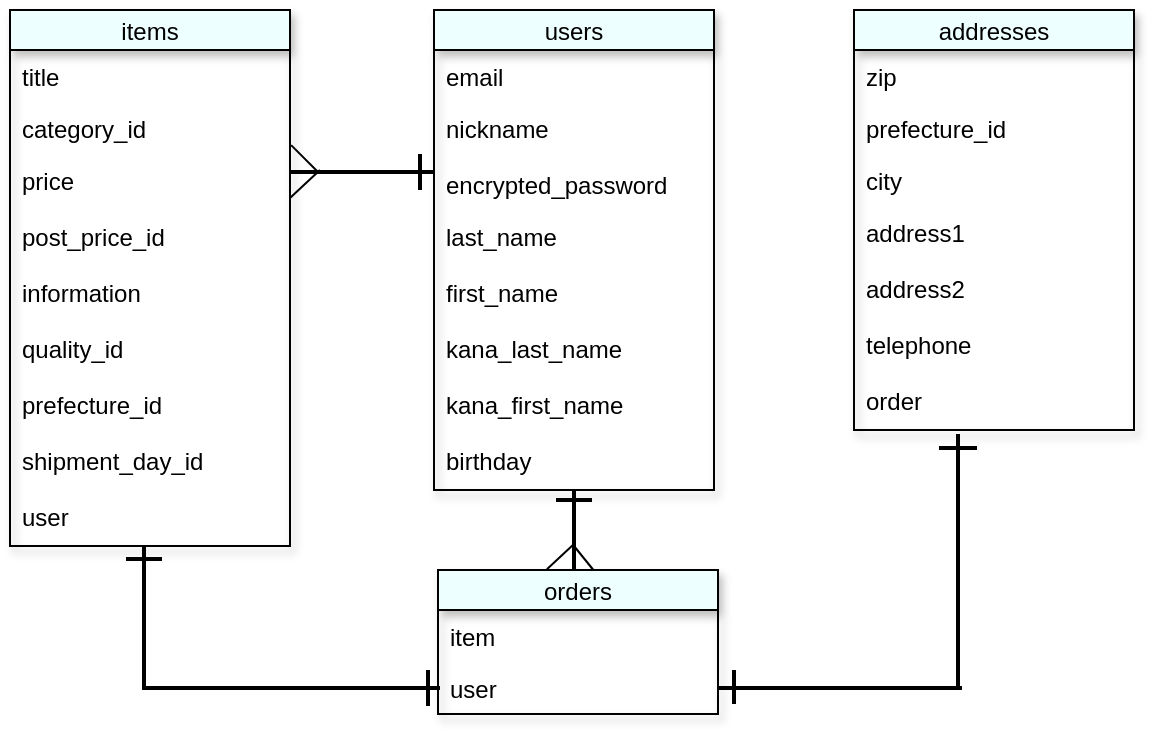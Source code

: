 <mxfile>
    <diagram id="Gp5US3yYtr0SyiLsY0Lr" name="Страница 1">
        <mxGraphModel dx="900" dy="735" grid="0" gridSize="10" guides="1" tooltips="1" connect="1" arrows="1" fold="1" page="0" pageScale="1" pageWidth="827" pageHeight="1169" background="none" math="0" shadow="0">
            <root>
                <mxCell id="0"/>
                <mxCell id="1" parent="0"/>
                <mxCell id="50" value="items" style="swimlane;fontStyle=0;childLayout=stackLayout;horizontal=1;startSize=20;fillColor=#EDFFFE;horizontalStack=0;resizeParent=1;resizeParentMax=0;resizeLast=0;collapsible=1;marginBottom=0;shadow=1;" parent="1" vertex="1">
                    <mxGeometry x="28" y="80" width="140" height="268" as="geometry">
                        <mxRectangle x="70" y="80" width="60" height="26" as="alternateBounds"/>
                    </mxGeometry>
                </mxCell>
                <mxCell id="51" value="title" style="text;strokeColor=none;fillColor=none;align=left;verticalAlign=top;spacingLeft=4;spacingRight=4;overflow=hidden;rotatable=0;points=[[0,0.5],[1,0.5]];portConstraint=eastwest;" parent="50" vertex="1">
                    <mxGeometry y="20" width="140" height="26" as="geometry"/>
                </mxCell>
                <mxCell id="52" value="category_id" style="text;strokeColor=none;fillColor=none;align=left;verticalAlign=top;spacingLeft=4;spacingRight=4;overflow=hidden;rotatable=0;points=[[0,0.5],[1,0.5]];portConstraint=eastwest;" parent="50" vertex="1">
                    <mxGeometry y="46" width="140" height="26" as="geometry"/>
                </mxCell>
                <mxCell id="53" value="price" style="text;strokeColor=none;fillColor=none;align=left;verticalAlign=top;spacingLeft=4;spacingRight=4;overflow=hidden;rotatable=0;points=[[0,0.5],[1,0.5]];portConstraint=eastwest;" parent="50" vertex="1">
                    <mxGeometry y="72" width="140" height="28" as="geometry"/>
                </mxCell>
                <mxCell id="60" value="post_price_id" style="text;strokeColor=none;fillColor=none;align=left;verticalAlign=top;spacingLeft=4;spacingRight=4;overflow=hidden;rotatable=0;points=[[0,0.5],[1,0.5]];portConstraint=eastwest;" parent="50" vertex="1">
                    <mxGeometry y="100" width="140" height="28" as="geometry"/>
                </mxCell>
                <mxCell id="61" value="information" style="text;strokeColor=none;fillColor=none;align=left;verticalAlign=top;spacingLeft=4;spacingRight=4;overflow=hidden;rotatable=0;points=[[0,0.5],[1,0.5]];portConstraint=eastwest;" parent="50" vertex="1">
                    <mxGeometry y="128" width="140" height="28" as="geometry"/>
                </mxCell>
                <mxCell id="62" value="quality_id" style="text;strokeColor=none;fillColor=none;align=left;verticalAlign=top;spacingLeft=4;spacingRight=4;overflow=hidden;rotatable=0;points=[[0,0.5],[1,0.5]];portConstraint=eastwest;" parent="50" vertex="1">
                    <mxGeometry y="156" width="140" height="28" as="geometry"/>
                </mxCell>
                <mxCell id="64" value="prefecture_id" style="text;strokeColor=none;fillColor=none;align=left;verticalAlign=top;spacingLeft=4;spacingRight=4;overflow=hidden;rotatable=0;points=[[0,0.5],[1,0.5]];portConstraint=eastwest;" parent="50" vertex="1">
                    <mxGeometry y="184" width="140" height="28" as="geometry"/>
                </mxCell>
                <mxCell id="63" value="shipment_day_id" style="text;strokeColor=none;fillColor=none;align=left;verticalAlign=top;spacingLeft=4;spacingRight=4;overflow=hidden;rotatable=0;points=[[0,0.5],[1,0.5]];portConstraint=eastwest;" parent="50" vertex="1">
                    <mxGeometry y="212" width="140" height="28" as="geometry"/>
                </mxCell>
                <mxCell id="65" value="user" style="text;strokeColor=none;fillColor=none;align=left;verticalAlign=top;spacingLeft=4;spacingRight=4;overflow=hidden;rotatable=0;points=[[0,0.5],[1,0.5]];portConstraint=eastwest;" parent="50" vertex="1">
                    <mxGeometry y="240" width="140" height="28" as="geometry"/>
                </mxCell>
                <mxCell id="66" value="users" style="swimlane;fontStyle=0;childLayout=stackLayout;horizontal=1;startSize=20;fillColor=#EDFFFE;horizontalStack=0;resizeParent=1;resizeParentMax=0;resizeLast=0;collapsible=1;marginBottom=0;shadow=1;" parent="1" vertex="1">
                    <mxGeometry x="240" y="80" width="140" height="240" as="geometry">
                        <mxRectangle x="70" y="80" width="60" height="26" as="alternateBounds"/>
                    </mxGeometry>
                </mxCell>
                <mxCell id="67" value="email" style="text;strokeColor=none;fillColor=none;align=left;verticalAlign=top;spacingLeft=4;spacingRight=4;overflow=hidden;rotatable=0;points=[[0,0.5],[1,0.5]];portConstraint=eastwest;" parent="66" vertex="1">
                    <mxGeometry y="20" width="140" height="26" as="geometry"/>
                </mxCell>
                <mxCell id="69" value="nickname" style="text;strokeColor=none;fillColor=none;align=left;verticalAlign=top;spacingLeft=4;spacingRight=4;overflow=hidden;rotatable=0;points=[[0,0.5],[1,0.5]];portConstraint=eastwest;" parent="66" vertex="1">
                    <mxGeometry y="46" width="140" height="28" as="geometry"/>
                </mxCell>
                <mxCell id="68" value="encrypted_password" style="text;strokeColor=none;fillColor=none;align=left;verticalAlign=top;spacingLeft=4;spacingRight=4;overflow=hidden;rotatable=0;points=[[0,0.5],[1,0.5]];portConstraint=eastwest;" parent="66" vertex="1">
                    <mxGeometry y="74" width="140" height="26" as="geometry"/>
                </mxCell>
                <mxCell id="71" value="last_name" style="text;strokeColor=none;fillColor=none;align=left;verticalAlign=top;spacingLeft=4;spacingRight=4;overflow=hidden;rotatable=0;points=[[0,0.5],[1,0.5]];portConstraint=eastwest;" parent="66" vertex="1">
                    <mxGeometry y="100" width="140" height="28" as="geometry"/>
                </mxCell>
                <mxCell id="70" value="first_name" style="text;strokeColor=none;fillColor=none;align=left;verticalAlign=top;spacingLeft=4;spacingRight=4;overflow=hidden;rotatable=0;points=[[0,0.5],[1,0.5]];portConstraint=eastwest;" parent="66" vertex="1">
                    <mxGeometry y="128" width="140" height="28" as="geometry"/>
                </mxCell>
                <mxCell id="73" value="kana_last_name" style="text;strokeColor=none;fillColor=none;align=left;verticalAlign=top;spacingLeft=4;spacingRight=4;overflow=hidden;rotatable=0;points=[[0,0.5],[1,0.5]];portConstraint=eastwest;" parent="66" vertex="1">
                    <mxGeometry y="156" width="140" height="28" as="geometry"/>
                </mxCell>
                <mxCell id="72" value="kana_first_name" style="text;strokeColor=none;fillColor=none;align=left;verticalAlign=top;spacingLeft=4;spacingRight=4;overflow=hidden;rotatable=0;points=[[0,0.5],[1,0.5]];portConstraint=eastwest;" parent="66" vertex="1">
                    <mxGeometry y="184" width="140" height="28" as="geometry"/>
                </mxCell>
                <mxCell id="74" value="birthday" style="text;strokeColor=none;fillColor=none;align=left;verticalAlign=top;spacingLeft=4;spacingRight=4;overflow=hidden;rotatable=0;points=[[0,0.5],[1,0.5]];portConstraint=eastwest;" parent="66" vertex="1">
                    <mxGeometry y="212" width="140" height="28" as="geometry"/>
                </mxCell>
                <mxCell id="86" value="addresses" style="swimlane;fontStyle=0;childLayout=stackLayout;horizontal=1;startSize=20;fillColor=#EDFFFE;horizontalStack=0;resizeParent=1;resizeParentMax=0;resizeLast=0;collapsible=1;marginBottom=0;shadow=1;" parent="1" vertex="1">
                    <mxGeometry x="450" y="80" width="140" height="210" as="geometry">
                        <mxRectangle x="70" y="80" width="60" height="26" as="alternateBounds"/>
                    </mxGeometry>
                </mxCell>
                <mxCell id="87" value="zip" style="text;strokeColor=none;fillColor=none;align=left;verticalAlign=top;spacingLeft=4;spacingRight=4;overflow=hidden;rotatable=0;points=[[0,0.5],[1,0.5]];portConstraint=eastwest;" parent="86" vertex="1">
                    <mxGeometry y="20" width="140" height="26" as="geometry"/>
                </mxCell>
                <mxCell id="88" value="prefecture_id" style="text;strokeColor=none;fillColor=none;align=left;verticalAlign=top;spacingLeft=4;spacingRight=4;overflow=hidden;rotatable=0;points=[[0,0.5],[1,0.5]];portConstraint=eastwest;" parent="86" vertex="1">
                    <mxGeometry y="46" width="140" height="26" as="geometry"/>
                </mxCell>
                <mxCell id="204" value="city" style="text;strokeColor=none;fillColor=none;align=left;verticalAlign=top;spacingLeft=4;spacingRight=4;overflow=hidden;rotatable=0;points=[[0,0.5],[1,0.5]];portConstraint=eastwest;" parent="86" vertex="1">
                    <mxGeometry y="72" width="140" height="26" as="geometry"/>
                </mxCell>
                <mxCell id="89" value="address1" style="text;strokeColor=none;fillColor=none;align=left;verticalAlign=top;spacingLeft=4;spacingRight=4;overflow=hidden;rotatable=0;points=[[0,0.5],[1,0.5]];portConstraint=eastwest;" parent="86" vertex="1">
                    <mxGeometry y="98" width="140" height="28" as="geometry"/>
                </mxCell>
                <mxCell id="94" value="address2" style="text;strokeColor=none;fillColor=none;align=left;verticalAlign=top;spacingLeft=4;spacingRight=4;overflow=hidden;rotatable=0;points=[[0,0.5],[1,0.5]];portConstraint=eastwest;" parent="86" vertex="1">
                    <mxGeometry y="126" width="140" height="28" as="geometry"/>
                </mxCell>
                <mxCell id="95" value="telephone" style="text;strokeColor=none;fillColor=none;align=left;verticalAlign=top;spacingLeft=4;spacingRight=4;overflow=hidden;rotatable=0;points=[[0,0.5],[1,0.5]];portConstraint=eastwest;" parent="86" vertex="1">
                    <mxGeometry y="154" width="140" height="28" as="geometry"/>
                </mxCell>
                <mxCell id="96" value="order&#10;" style="text;strokeColor=none;fillColor=none;align=left;verticalAlign=top;spacingLeft=4;spacingRight=4;overflow=hidden;rotatable=0;points=[[0,0.5],[1,0.5]];portConstraint=eastwest;" parent="86" vertex="1">
                    <mxGeometry y="182" width="140" height="28" as="geometry"/>
                </mxCell>
                <mxCell id="97" value="orders" style="swimlane;fontStyle=0;childLayout=stackLayout;horizontal=1;startSize=20;fillColor=#EDFFFE;horizontalStack=0;resizeParent=1;resizeParentMax=0;resizeLast=0;collapsible=1;marginBottom=0;shadow=1;" parent="1" vertex="1">
                    <mxGeometry x="242" y="360" width="140" height="72" as="geometry">
                        <mxRectangle x="70" y="80" width="60" height="26" as="alternateBounds"/>
                    </mxGeometry>
                </mxCell>
                <mxCell id="181" value="" style="endArrow=none;html=1;entryX=0.555;entryY=0;entryDx=0;entryDy=0;entryPerimeter=0;" parent="97" target="97" edge="1">
                    <mxGeometry width="50" height="50" relative="1" as="geometry">
                        <mxPoint x="68" y="-12" as="sourcePoint"/>
                        <mxPoint x="78" y="-4" as="targetPoint"/>
                    </mxGeometry>
                </mxCell>
                <mxCell id="98" value="item" style="text;strokeColor=none;fillColor=none;align=left;verticalAlign=top;spacingLeft=4;spacingRight=4;overflow=hidden;rotatable=0;points=[[0,0.5],[1,0.5]];portConstraint=eastwest;" parent="97" vertex="1">
                    <mxGeometry y="20" width="140" height="26" as="geometry"/>
                </mxCell>
                <mxCell id="99" value="user" style="text;strokeColor=none;fillColor=none;align=left;verticalAlign=top;spacingLeft=4;spacingRight=4;overflow=hidden;rotatable=0;points=[[0,0.5],[1,0.5]];portConstraint=eastwest;" parent="97" vertex="1">
                    <mxGeometry y="46" width="140" height="26" as="geometry"/>
                </mxCell>
                <mxCell id="168" value="" style="line;strokeWidth=2;html=1;" parent="1" vertex="1">
                    <mxGeometry x="168" y="156" width="72" height="10" as="geometry"/>
                </mxCell>
                <mxCell id="171" value="" style="line;strokeWidth=2;direction=south;html=1;" parent="1" vertex="1">
                    <mxGeometry x="305" y="320" width="10" height="40" as="geometry"/>
                </mxCell>
                <mxCell id="174" value="" style="line;strokeWidth=2;direction=south;html=1;" parent="1" vertex="1">
                    <mxGeometry x="90" y="348" width="10" height="72" as="geometry"/>
                </mxCell>
                <mxCell id="175" value="" style="line;strokeWidth=2;html=1;" parent="1" vertex="1">
                    <mxGeometry x="95" y="414" width="148" height="10" as="geometry"/>
                </mxCell>
                <mxCell id="176" value="" style="endArrow=none;html=1;" parent="1" edge="1">
                    <mxGeometry width="50" height="50" relative="1" as="geometry">
                        <mxPoint x="168" y="174" as="sourcePoint"/>
                        <mxPoint x="183" y="160" as="targetPoint"/>
                    </mxGeometry>
                </mxCell>
                <mxCell id="177" value="" style="endArrow=none;html=1;entryX=1.004;entryY=0.83;entryDx=0;entryDy=0;entryPerimeter=0;" parent="1" target="52" edge="1">
                    <mxGeometry width="50" height="50" relative="1" as="geometry">
                        <mxPoint x="182" y="161" as="sourcePoint"/>
                        <mxPoint x="294" y="151" as="targetPoint"/>
                    </mxGeometry>
                </mxCell>
                <mxCell id="178" value="" style="endArrow=none;html=1;exitX=0.389;exitY=-0.005;exitDx=0;exitDy=0;exitPerimeter=0;" parent="1" source="97" edge="1">
                    <mxGeometry width="50" height="50" relative="1" as="geometry">
                        <mxPoint x="289" y="366" as="sourcePoint"/>
                        <mxPoint x="310" y="347" as="targetPoint"/>
                    </mxGeometry>
                </mxCell>
                <mxCell id="182" value="" style="line;strokeWidth=2;direction=south;html=1;" parent="1" vertex="1">
                    <mxGeometry x="228" y="152" width="10" height="18" as="geometry"/>
                </mxCell>
                <mxCell id="190" value="" style="line;strokeWidth=2;html=1;" parent="1" vertex="1">
                    <mxGeometry x="86" y="337" width="18" height="35" as="geometry"/>
                </mxCell>
                <mxCell id="194" value="" style="line;strokeWidth=2;direction=south;html=1;" parent="1" vertex="1">
                    <mxGeometry x="232" y="410" width="10" height="18" as="geometry"/>
                </mxCell>
                <mxCell id="195" value="" style="line;strokeWidth=2;html=1;" parent="1" vertex="1">
                    <mxGeometry x="301" y="320" width="18" height="10" as="geometry"/>
                </mxCell>
                <mxCell id="199" value="" style="line;strokeWidth=2;html=1;" parent="1" vertex="1">
                    <mxGeometry x="382" y="414" width="122" height="10" as="geometry"/>
                </mxCell>
                <mxCell id="201" value="" style="line;strokeWidth=2;direction=south;html=1;" parent="1" vertex="1">
                    <mxGeometry x="497" y="292" width="10" height="128" as="geometry"/>
                </mxCell>
                <mxCell id="202" value="" style="line;strokeWidth=2;html=1;" parent="1" vertex="1">
                    <mxGeometry x="492.5" y="294" width="19" height="10" as="geometry"/>
                </mxCell>
                <mxCell id="203" value="" style="line;strokeWidth=2;direction=south;html=1;" parent="1" vertex="1">
                    <mxGeometry x="385" y="410" width="10" height="17" as="geometry"/>
                </mxCell>
            </root>
        </mxGraphModel>
    </diagram>
</mxfile>